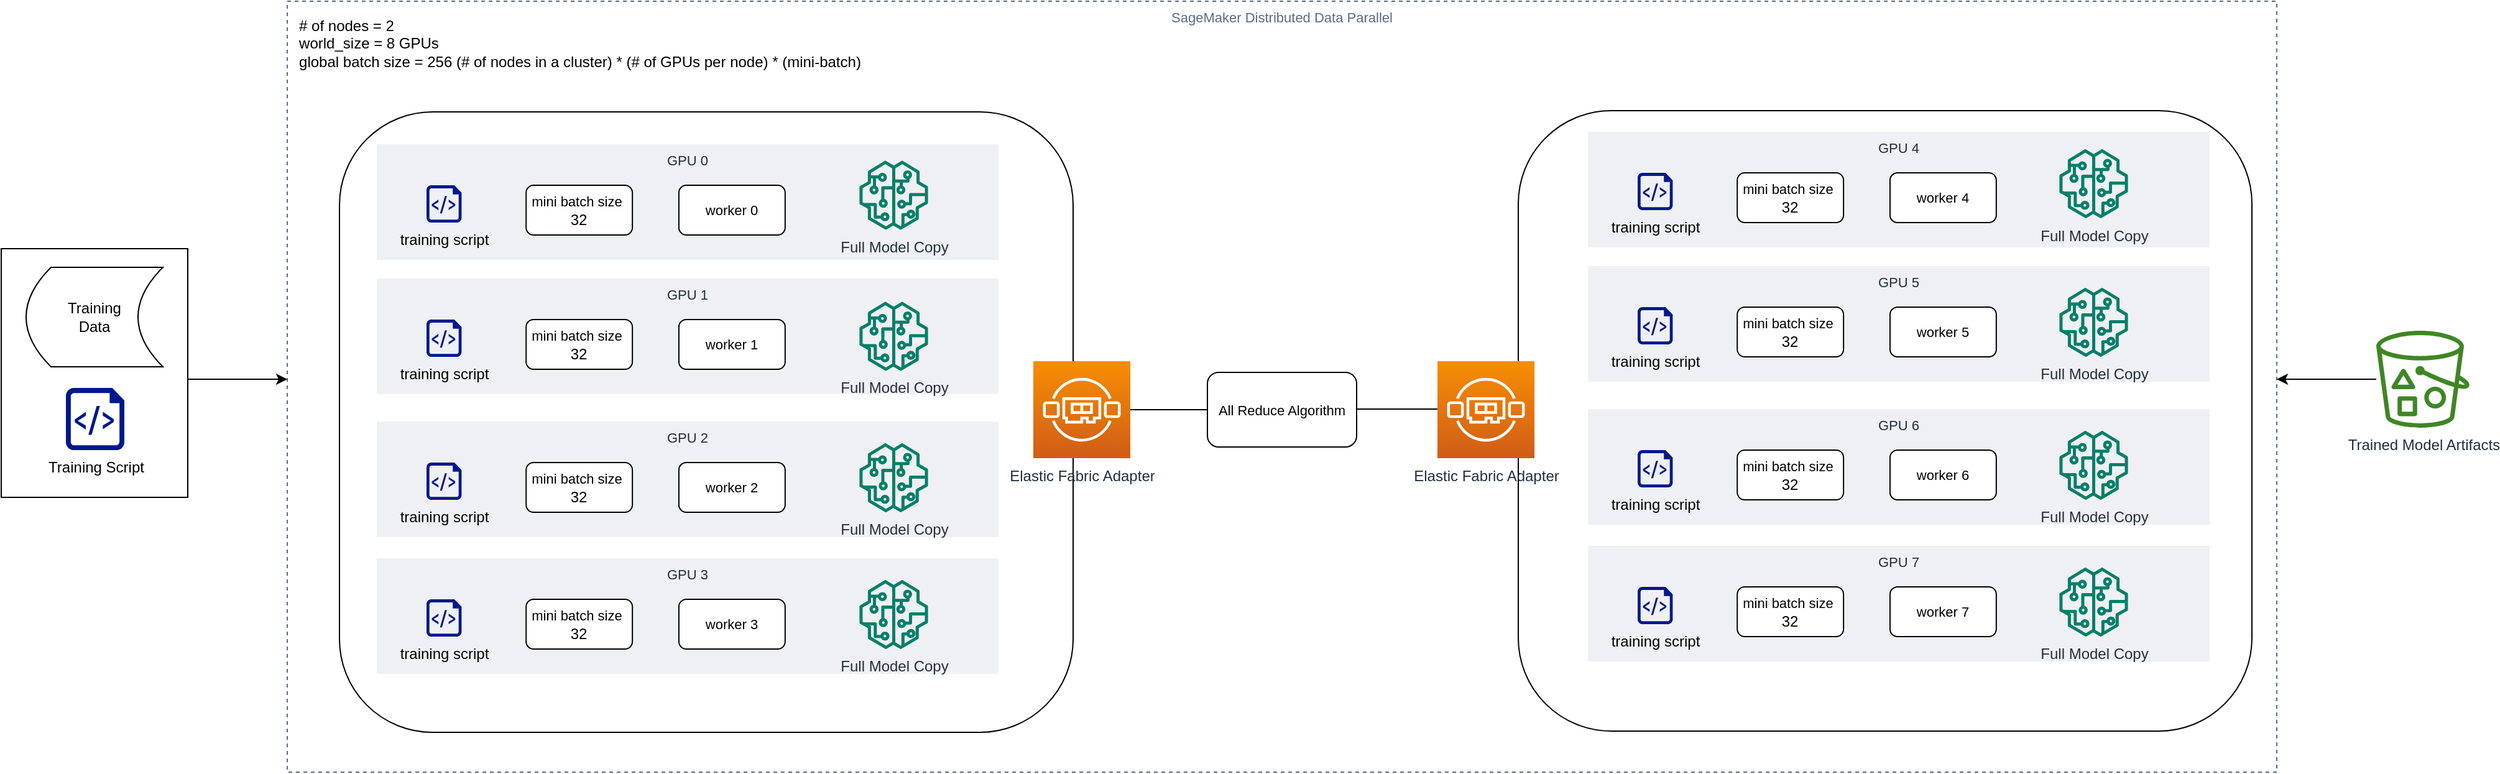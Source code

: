 <mxfile version="17.2.4" type="device"><diagram id="FAnbFt1HwkE7_QSRv2gt" name="Page-1"><mxGraphModel dx="2132" dy="650" grid="1" gridSize="10" guides="1" tooltips="1" connect="1" arrows="1" fold="1" page="1" pageScale="1" pageWidth="850" pageHeight="1100" math="0" shadow="0"><root><mxCell id="0"/><mxCell id="1" parent="0"/><mxCell id="mksyvt8bXkBRGYNB97W2-118" value="SageMaker Distributed Data Parallel" style="fillColor=none;strokeColor=#5A6C86;dashed=1;verticalAlign=top;fontStyle=0;fontColor=#5A6C86;fontSize=11;" parent="1" vertex="1"><mxGeometry x="210" y="81" width="1600" height="620" as="geometry"/></mxCell><mxCell id="mksyvt8bXkBRGYNB97W2-5" style="edgeStyle=orthogonalEdgeStyle;rounded=0;orthogonalLoop=1;jettySize=auto;html=1;" parent="1" edge="1"><mxGeometry relative="1" as="geometry"><mxPoint x="210" y="385" as="targetPoint"/><mxPoint x="130" y="385" as="sourcePoint"/></mxGeometry></mxCell><mxCell id="mksyvt8bXkBRGYNB97W2-80" style="edgeStyle=orthogonalEdgeStyle;rounded=0;orthogonalLoop=1;jettySize=auto;html=1;entryX=1;entryY=0.5;entryDx=0;entryDy=0;fontSize=11;" parent="1" source="mksyvt8bXkBRGYNB97W2-9" edge="1"><mxGeometry relative="1" as="geometry"><mxPoint x="1810" y="385" as="targetPoint"/></mxGeometry></mxCell><mxCell id="mksyvt8bXkBRGYNB97W2-9" value="Trained Model Artifacts" style="sketch=0;outlineConnect=0;fontColor=#232F3E;gradientColor=none;fillColor=#3F8624;strokeColor=none;dashed=0;verticalLabelPosition=bottom;verticalAlign=top;align=center;html=1;fontSize=12;fontStyle=0;aspect=fixed;pointerEvents=1;shape=mxgraph.aws4.bucket_with_objects;" parent="1" vertex="1"><mxGeometry x="1890" y="346" width="75" height="78" as="geometry"/></mxCell><mxCell id="mksyvt8bXkBRGYNB97W2-6" value="&lt;div style=&quot;text-align: left&quot;&gt;&lt;span&gt;# of nodes = 2&lt;/span&gt;&lt;/div&gt;&lt;div style=&quot;text-align: left&quot;&gt;&lt;span&gt;world_size = 8 GPUs&lt;/span&gt;&lt;/div&gt;&lt;div style=&quot;text-align: left&quot;&gt;&lt;span&gt;global batch size = 256 (# of nodes in a cluster) * (# of GPUs per node) * (mini-batch)&lt;/span&gt;&lt;/div&gt;" style="text;html=1;align=center;verticalAlign=middle;resizable=0;points=[];autosize=1;strokeColor=none;fillColor=none;" parent="1" vertex="1"><mxGeometry x="210" y="90" width="470" height="50" as="geometry"/></mxCell><mxCell id="mksyvt8bXkBRGYNB97W2-72" value="" style="group" parent="1" vertex="1" connectable="0"><mxGeometry x="252" y="170" width="648" height="499" as="geometry"/></mxCell><mxCell id="mksyvt8bXkBRGYNB97W2-7" value="" style="rounded=1;whiteSpace=wrap;html=1;" parent="mksyvt8bXkBRGYNB97W2-72" vertex="1"><mxGeometry width="590" height="499" as="geometry"/></mxCell><mxCell id="mksyvt8bXkBRGYNB97W2-14" value="Elastic Fabric Adapter" style="sketch=0;points=[[0,0,0],[0.25,0,0],[0.5,0,0],[0.75,0,0],[1,0,0],[0,1,0],[0.25,1,0],[0.5,1,0],[0.75,1,0],[1,1,0],[0,0.25,0],[0,0.5,0],[0,0.75,0],[1,0.25,0],[1,0.5,0],[1,0.75,0]];outlineConnect=0;fontColor=#232F3E;gradientColor=#F78E04;gradientDirection=north;fillColor=#D05C17;strokeColor=#ffffff;dashed=0;verticalLabelPosition=bottom;verticalAlign=top;align=center;html=1;fontSize=12;fontStyle=0;aspect=fixed;shape=mxgraph.aws4.resourceIcon;resIcon=mxgraph.aws4.elastic_fabric_adapter;" parent="mksyvt8bXkBRGYNB97W2-72" vertex="1"><mxGeometry x="558" y="200.5" width="78" height="78" as="geometry"/></mxCell><mxCell id="mksyvt8bXkBRGYNB97W2-58" value="" style="group" parent="mksyvt8bXkBRGYNB97W2-72" vertex="1" connectable="0"><mxGeometry x="30" y="249" width="510" height="108" as="geometry"/></mxCell><mxCell id="mksyvt8bXkBRGYNB97W2-59" value="GPU 2" style="fillColor=#EFF0F3;strokeColor=none;dashed=0;verticalAlign=top;fontStyle=0;fontColor=#232F3D;fontSize=11;" parent="mksyvt8bXkBRGYNB97W2-58" vertex="1"><mxGeometry width="500" height="93" as="geometry"/></mxCell><mxCell id="mksyvt8bXkBRGYNB97W2-60" value="" style="group" parent="mksyvt8bXkBRGYNB97W2-58" vertex="1" connectable="0"><mxGeometry x="40" y="33" width="470" height="75" as="geometry"/></mxCell><mxCell id="mksyvt8bXkBRGYNB97W2-61" value="training script" style="sketch=0;aspect=fixed;pointerEvents=1;shadow=0;dashed=0;html=1;strokeColor=none;labelPosition=center;verticalLabelPosition=bottom;verticalAlign=top;align=center;fillColor=#00188D;shape=mxgraph.azure.script_file" parent="mksyvt8bXkBRGYNB97W2-60" vertex="1"><mxGeometry width="28.2" height="30" as="geometry"/></mxCell><mxCell id="mksyvt8bXkBRGYNB97W2-62" value="&lt;font style=&quot;font-size: 11px&quot;&gt;mini batch size&amp;nbsp;&lt;br&gt;&lt;/font&gt;32" style="rounded=1;whiteSpace=wrap;html=1;align=center;" parent="mksyvt8bXkBRGYNB97W2-60" vertex="1"><mxGeometry x="80.114" width="85.455" height="40" as="geometry"/></mxCell><mxCell id="mksyvt8bXkBRGYNB97W2-63" value="&lt;span style=&quot;font-size: 11px&quot;&gt;worker 2&lt;/span&gt;" style="rounded=1;whiteSpace=wrap;html=1;align=center;" parent="mksyvt8bXkBRGYNB97W2-60" vertex="1"><mxGeometry x="202.955" width="85.455" height="40" as="geometry"/></mxCell><mxCell id="mksyvt8bXkBRGYNB97W2-121" value="Full Model Copy" style="sketch=0;outlineConnect=0;fontColor=#232F3E;gradientColor=none;fillColor=#067F68;strokeColor=none;dashed=0;verticalLabelPosition=bottom;verticalAlign=top;align=center;html=1;fontSize=12;fontStyle=0;aspect=fixed;pointerEvents=1;shape=mxgraph.aws4.sagemaker_model;" parent="mksyvt8bXkBRGYNB97W2-60" vertex="1"><mxGeometry x="348" y="-15.5" width="55.5" height="55.5" as="geometry"/></mxCell><mxCell id="mksyvt8bXkBRGYNB97W2-48" value="" style="group" parent="mksyvt8bXkBRGYNB97W2-72" vertex="1" connectable="0"><mxGeometry x="30" y="26" width="510" height="108" as="geometry"/></mxCell><mxCell id="mksyvt8bXkBRGYNB97W2-45" value="GPU 0" style="fillColor=#EFF0F3;strokeColor=none;dashed=0;verticalAlign=top;fontStyle=0;fontColor=#232F3D;fontSize=11;" parent="mksyvt8bXkBRGYNB97W2-48" vertex="1"><mxGeometry width="500" height="93" as="geometry"/></mxCell><mxCell id="mksyvt8bXkBRGYNB97W2-43" value="" style="group" parent="mksyvt8bXkBRGYNB97W2-48" vertex="1" connectable="0"><mxGeometry x="40" y="33" width="470" height="75" as="geometry"/></mxCell><mxCell id="mksyvt8bXkBRGYNB97W2-17" value="training script" style="sketch=0;aspect=fixed;pointerEvents=1;shadow=0;dashed=0;html=1;strokeColor=none;labelPosition=center;verticalLabelPosition=bottom;verticalAlign=top;align=center;fillColor=#00188D;shape=mxgraph.azure.script_file" parent="mksyvt8bXkBRGYNB97W2-43" vertex="1"><mxGeometry width="28.2" height="30" as="geometry"/></mxCell><mxCell id="mksyvt8bXkBRGYNB97W2-23" value="&lt;font style=&quot;font-size: 11px&quot;&gt;mini batch size&amp;nbsp;&lt;br&gt;&lt;/font&gt;32" style="rounded=1;whiteSpace=wrap;html=1;align=center;" parent="mksyvt8bXkBRGYNB97W2-43" vertex="1"><mxGeometry x="80.114" width="85.455" height="40" as="geometry"/></mxCell><mxCell id="mksyvt8bXkBRGYNB97W2-30" value="&lt;span style=&quot;font-size: 11px&quot;&gt;worker 0&lt;/span&gt;" style="rounded=1;whiteSpace=wrap;html=1;align=center;" parent="mksyvt8bXkBRGYNB97W2-43" vertex="1"><mxGeometry x="202.955" width="85.455" height="40" as="geometry"/></mxCell><mxCell id="mksyvt8bXkBRGYNB97W2-119" value="Full Model Copy" style="sketch=0;outlineConnect=0;fontColor=#232F3E;gradientColor=none;fillColor=#067F68;strokeColor=none;dashed=0;verticalLabelPosition=bottom;verticalAlign=top;align=center;html=1;fontSize=12;fontStyle=0;aspect=fixed;pointerEvents=1;shape=mxgraph.aws4.sagemaker_model;" parent="mksyvt8bXkBRGYNB97W2-48" vertex="1"><mxGeometry x="388" y="13.25" width="55.5" height="55.5" as="geometry"/></mxCell><mxCell id="mksyvt8bXkBRGYNB97W2-65" value="" style="group" parent="mksyvt8bXkBRGYNB97W2-72" vertex="1" connectable="0"><mxGeometry x="30" y="359" width="510" height="108" as="geometry"/></mxCell><mxCell id="mksyvt8bXkBRGYNB97W2-66" value="GPU 3" style="fillColor=#EFF0F3;strokeColor=none;dashed=0;verticalAlign=top;fontStyle=0;fontColor=#232F3D;fontSize=11;" parent="mksyvt8bXkBRGYNB97W2-65" vertex="1"><mxGeometry width="500" height="93" as="geometry"/></mxCell><mxCell id="mksyvt8bXkBRGYNB97W2-67" value="" style="group" parent="mksyvt8bXkBRGYNB97W2-65" vertex="1" connectable="0"><mxGeometry x="40" y="33" width="470" height="75" as="geometry"/></mxCell><mxCell id="mksyvt8bXkBRGYNB97W2-68" value="training script" style="sketch=0;aspect=fixed;pointerEvents=1;shadow=0;dashed=0;html=1;strokeColor=none;labelPosition=center;verticalLabelPosition=bottom;verticalAlign=top;align=center;fillColor=#00188D;shape=mxgraph.azure.script_file" parent="mksyvt8bXkBRGYNB97W2-67" vertex="1"><mxGeometry width="28.2" height="30" as="geometry"/></mxCell><mxCell id="mksyvt8bXkBRGYNB97W2-69" value="&lt;font style=&quot;font-size: 11px&quot;&gt;mini batch size&amp;nbsp;&lt;br&gt;&lt;/font&gt;32" style="rounded=1;whiteSpace=wrap;html=1;align=center;" parent="mksyvt8bXkBRGYNB97W2-67" vertex="1"><mxGeometry x="80.114" width="85.455" height="40" as="geometry"/></mxCell><mxCell id="mksyvt8bXkBRGYNB97W2-70" value="&lt;span style=&quot;font-size: 11px&quot;&gt;worker 3&lt;/span&gt;" style="rounded=1;whiteSpace=wrap;html=1;align=center;" parent="mksyvt8bXkBRGYNB97W2-67" vertex="1"><mxGeometry x="202.955" width="85.455" height="40" as="geometry"/></mxCell><mxCell id="mksyvt8bXkBRGYNB97W2-122" value="Full Model Copy" style="sketch=0;outlineConnect=0;fontColor=#232F3E;gradientColor=none;fillColor=#067F68;strokeColor=none;dashed=0;verticalLabelPosition=bottom;verticalAlign=top;align=center;html=1;fontSize=12;fontStyle=0;aspect=fixed;pointerEvents=1;shape=mxgraph.aws4.sagemaker_model;" parent="mksyvt8bXkBRGYNB97W2-67" vertex="1"><mxGeometry x="348" y="-15.5" width="55.5" height="55.5" as="geometry"/></mxCell><mxCell id="mksyvt8bXkBRGYNB97W2-73" value="" style="group" parent="mksyvt8bXkBRGYNB97W2-72" vertex="1" connectable="0"><mxGeometry x="30" y="134" width="510" height="108" as="geometry"/></mxCell><mxCell id="mksyvt8bXkBRGYNB97W2-74" value="GPU 1" style="fillColor=#EFF0F3;strokeColor=none;dashed=0;verticalAlign=top;fontStyle=0;fontColor=#232F3D;fontSize=11;" parent="mksyvt8bXkBRGYNB97W2-73" vertex="1"><mxGeometry width="500" height="93" as="geometry"/></mxCell><mxCell id="mksyvt8bXkBRGYNB97W2-75" value="" style="group" parent="mksyvt8bXkBRGYNB97W2-73" vertex="1" connectable="0"><mxGeometry x="40" y="33" width="470" height="75" as="geometry"/></mxCell><mxCell id="mksyvt8bXkBRGYNB97W2-76" value="training script" style="sketch=0;aspect=fixed;pointerEvents=1;shadow=0;dashed=0;html=1;strokeColor=none;labelPosition=center;verticalLabelPosition=bottom;verticalAlign=top;align=center;fillColor=#00188D;shape=mxgraph.azure.script_file" parent="mksyvt8bXkBRGYNB97W2-75" vertex="1"><mxGeometry width="28.2" height="30" as="geometry"/></mxCell><mxCell id="mksyvt8bXkBRGYNB97W2-77" value="&lt;font style=&quot;font-size: 11px&quot;&gt;mini batch size&amp;nbsp;&lt;br&gt;&lt;/font&gt;32" style="rounded=1;whiteSpace=wrap;html=1;align=center;" parent="mksyvt8bXkBRGYNB97W2-75" vertex="1"><mxGeometry x="80.114" width="85.455" height="40" as="geometry"/></mxCell><mxCell id="mksyvt8bXkBRGYNB97W2-78" value="&lt;span style=&quot;font-size: 11px&quot;&gt;worker 1&lt;/span&gt;" style="rounded=1;whiteSpace=wrap;html=1;align=center;" parent="mksyvt8bXkBRGYNB97W2-75" vertex="1"><mxGeometry x="202.955" width="85.455" height="40" as="geometry"/></mxCell><mxCell id="mksyvt8bXkBRGYNB97W2-120" value="Full Model Copy" style="sketch=0;outlineConnect=0;fontColor=#232F3E;gradientColor=none;fillColor=#067F68;strokeColor=none;dashed=0;verticalLabelPosition=bottom;verticalAlign=top;align=center;html=1;fontSize=12;fontStyle=0;aspect=fixed;pointerEvents=1;shape=mxgraph.aws4.sagemaker_model;" parent="mksyvt8bXkBRGYNB97W2-73" vertex="1"><mxGeometry x="388" y="18.75" width="55.5" height="55.5" as="geometry"/></mxCell><mxCell id="mksyvt8bXkBRGYNB97W2-81" value="" style="group" parent="1" vertex="1" connectable="0"><mxGeometry x="1200" y="160" width="648" height="499" as="geometry"/></mxCell><mxCell id="mksyvt8bXkBRGYNB97W2-82" value="" style="rounded=1;whiteSpace=wrap;html=1;" parent="mksyvt8bXkBRGYNB97W2-81" vertex="1"><mxGeometry y="9" width="590" height="499" as="geometry"/></mxCell><mxCell id="mksyvt8bXkBRGYNB97W2-84" value="" style="group" parent="mksyvt8bXkBRGYNB97W2-81" vertex="1" connectable="0"><mxGeometry x="56" y="249" width="510" height="108" as="geometry"/></mxCell><mxCell id="mksyvt8bXkBRGYNB97W2-85" value="GPU 6" style="fillColor=#EFF0F3;strokeColor=none;dashed=0;verticalAlign=top;fontStyle=0;fontColor=#232F3D;fontSize=11;" parent="mksyvt8bXkBRGYNB97W2-84" vertex="1"><mxGeometry width="500" height="93" as="geometry"/></mxCell><mxCell id="mksyvt8bXkBRGYNB97W2-86" value="" style="group" parent="mksyvt8bXkBRGYNB97W2-84" vertex="1" connectable="0"><mxGeometry x="40" y="33" width="470" height="75" as="geometry"/></mxCell><mxCell id="mksyvt8bXkBRGYNB97W2-87" value="training script" style="sketch=0;aspect=fixed;pointerEvents=1;shadow=0;dashed=0;html=1;strokeColor=none;labelPosition=center;verticalLabelPosition=bottom;verticalAlign=top;align=center;fillColor=#00188D;shape=mxgraph.azure.script_file" parent="mksyvt8bXkBRGYNB97W2-86" vertex="1"><mxGeometry width="28.2" height="30" as="geometry"/></mxCell><mxCell id="mksyvt8bXkBRGYNB97W2-88" value="&lt;font style=&quot;font-size: 11px&quot;&gt;mini batch size&amp;nbsp;&lt;br&gt;&lt;/font&gt;32" style="rounded=1;whiteSpace=wrap;html=1;align=center;" parent="mksyvt8bXkBRGYNB97W2-86" vertex="1"><mxGeometry x="80.114" width="85.455" height="40" as="geometry"/></mxCell><mxCell id="mksyvt8bXkBRGYNB97W2-89" value="&lt;span style=&quot;font-size: 11px&quot;&gt;worker 6&lt;/span&gt;" style="rounded=1;whiteSpace=wrap;html=1;align=center;" parent="mksyvt8bXkBRGYNB97W2-86" vertex="1"><mxGeometry x="202.955" width="85.455" height="40" as="geometry"/></mxCell><mxCell id="mksyvt8bXkBRGYNB97W2-125" value="Full Model Copy" style="sketch=0;outlineConnect=0;fontColor=#232F3E;gradientColor=none;fillColor=#067F68;strokeColor=none;dashed=0;verticalLabelPosition=bottom;verticalAlign=top;align=center;html=1;fontSize=12;fontStyle=0;aspect=fixed;pointerEvents=1;shape=mxgraph.aws4.sagemaker_model;" parent="mksyvt8bXkBRGYNB97W2-86" vertex="1"><mxGeometry x="339" y="-15.5" width="55.5" height="55.5" as="geometry"/></mxCell><mxCell id="mksyvt8bXkBRGYNB97W2-91" value="" style="group" parent="mksyvt8bXkBRGYNB97W2-81" vertex="1" connectable="0"><mxGeometry x="56" y="26" width="510" height="108" as="geometry"/></mxCell><mxCell id="mksyvt8bXkBRGYNB97W2-92" value="GPU 4" style="fillColor=#EFF0F3;strokeColor=none;dashed=0;verticalAlign=top;fontStyle=0;fontColor=#232F3D;fontSize=11;" parent="mksyvt8bXkBRGYNB97W2-91" vertex="1"><mxGeometry width="500" height="93" as="geometry"/></mxCell><mxCell id="mksyvt8bXkBRGYNB97W2-93" value="" style="group" parent="mksyvt8bXkBRGYNB97W2-91" vertex="1" connectable="0"><mxGeometry x="40" y="33" width="470" height="75" as="geometry"/></mxCell><mxCell id="mksyvt8bXkBRGYNB97W2-94" value="training script" style="sketch=0;aspect=fixed;pointerEvents=1;shadow=0;dashed=0;html=1;strokeColor=none;labelPosition=center;verticalLabelPosition=bottom;verticalAlign=top;align=center;fillColor=#00188D;shape=mxgraph.azure.script_file" parent="mksyvt8bXkBRGYNB97W2-93" vertex="1"><mxGeometry width="28.2" height="30" as="geometry"/></mxCell><mxCell id="mksyvt8bXkBRGYNB97W2-95" value="&lt;font style=&quot;font-size: 11px&quot;&gt;mini batch size&amp;nbsp;&lt;br&gt;&lt;/font&gt;32" style="rounded=1;whiteSpace=wrap;html=1;align=center;" parent="mksyvt8bXkBRGYNB97W2-93" vertex="1"><mxGeometry x="80.114" width="85.455" height="40" as="geometry"/></mxCell><mxCell id="mksyvt8bXkBRGYNB97W2-96" value="&lt;span style=&quot;font-size: 11px&quot;&gt;worker 4&lt;/span&gt;" style="rounded=1;whiteSpace=wrap;html=1;align=center;" parent="mksyvt8bXkBRGYNB97W2-93" vertex="1"><mxGeometry x="202.955" width="85.455" height="40" as="geometry"/></mxCell><mxCell id="mksyvt8bXkBRGYNB97W2-123" value="Full Model Copy" style="sketch=0;outlineConnect=0;fontColor=#232F3E;gradientColor=none;fillColor=#067F68;strokeColor=none;dashed=0;verticalLabelPosition=bottom;verticalAlign=top;align=center;html=1;fontSize=12;fontStyle=0;aspect=fixed;pointerEvents=1;shape=mxgraph.aws4.sagemaker_model;" parent="mksyvt8bXkBRGYNB97W2-91" vertex="1"><mxGeometry x="379" y="14" width="55.5" height="55.5" as="geometry"/></mxCell><mxCell id="mksyvt8bXkBRGYNB97W2-98" value="" style="group" parent="mksyvt8bXkBRGYNB97W2-81" vertex="1" connectable="0"><mxGeometry x="56" y="359" width="510" height="108" as="geometry"/></mxCell><mxCell id="mksyvt8bXkBRGYNB97W2-99" value="GPU 7" style="fillColor=#EFF0F3;strokeColor=none;dashed=0;verticalAlign=top;fontStyle=0;fontColor=#232F3D;fontSize=11;" parent="mksyvt8bXkBRGYNB97W2-98" vertex="1"><mxGeometry width="500" height="93" as="geometry"/></mxCell><mxCell id="mksyvt8bXkBRGYNB97W2-100" value="" style="group" parent="mksyvt8bXkBRGYNB97W2-98" vertex="1" connectable="0"><mxGeometry x="40" y="33" width="470" height="75" as="geometry"/></mxCell><mxCell id="mksyvt8bXkBRGYNB97W2-101" value="training script" style="sketch=0;aspect=fixed;pointerEvents=1;shadow=0;dashed=0;html=1;strokeColor=none;labelPosition=center;verticalLabelPosition=bottom;verticalAlign=top;align=center;fillColor=#00188D;shape=mxgraph.azure.script_file" parent="mksyvt8bXkBRGYNB97W2-100" vertex="1"><mxGeometry width="28.2" height="30" as="geometry"/></mxCell><mxCell id="mksyvt8bXkBRGYNB97W2-102" value="&lt;font style=&quot;font-size: 11px&quot;&gt;mini batch size&amp;nbsp;&lt;br&gt;&lt;/font&gt;32" style="rounded=1;whiteSpace=wrap;html=1;align=center;" parent="mksyvt8bXkBRGYNB97W2-100" vertex="1"><mxGeometry x="80.114" width="85.455" height="40" as="geometry"/></mxCell><mxCell id="mksyvt8bXkBRGYNB97W2-103" value="&lt;span style=&quot;font-size: 11px&quot;&gt;worker 7&lt;/span&gt;" style="rounded=1;whiteSpace=wrap;html=1;align=center;" parent="mksyvt8bXkBRGYNB97W2-100" vertex="1"><mxGeometry x="202.955" width="85.455" height="40" as="geometry"/></mxCell><mxCell id="mksyvt8bXkBRGYNB97W2-126" value="Full Model Copy" style="sketch=0;outlineConnect=0;fontColor=#232F3E;gradientColor=none;fillColor=#067F68;strokeColor=none;dashed=0;verticalLabelPosition=bottom;verticalAlign=top;align=center;html=1;fontSize=12;fontStyle=0;aspect=fixed;pointerEvents=1;shape=mxgraph.aws4.sagemaker_model;" parent="mksyvt8bXkBRGYNB97W2-100" vertex="1"><mxGeometry x="339" y="-15.5" width="55.5" height="55.5" as="geometry"/></mxCell><mxCell id="mksyvt8bXkBRGYNB97W2-105" value="" style="group" parent="mksyvt8bXkBRGYNB97W2-81" vertex="1" connectable="0"><mxGeometry x="56" y="134" width="510" height="108" as="geometry"/></mxCell><mxCell id="mksyvt8bXkBRGYNB97W2-106" value="GPU 5" style="fillColor=#EFF0F3;strokeColor=none;dashed=0;verticalAlign=top;fontStyle=0;fontColor=#232F3D;fontSize=11;" parent="mksyvt8bXkBRGYNB97W2-105" vertex="1"><mxGeometry width="500" height="93" as="geometry"/></mxCell><mxCell id="mksyvt8bXkBRGYNB97W2-107" value="" style="group" parent="mksyvt8bXkBRGYNB97W2-105" vertex="1" connectable="0"><mxGeometry x="40" y="33" width="470" height="75" as="geometry"/></mxCell><mxCell id="mksyvt8bXkBRGYNB97W2-108" value="training script" style="sketch=0;aspect=fixed;pointerEvents=1;shadow=0;dashed=0;html=1;strokeColor=none;labelPosition=center;verticalLabelPosition=bottom;verticalAlign=top;align=center;fillColor=#00188D;shape=mxgraph.azure.script_file" parent="mksyvt8bXkBRGYNB97W2-107" vertex="1"><mxGeometry width="28.2" height="30" as="geometry"/></mxCell><mxCell id="mksyvt8bXkBRGYNB97W2-109" value="&lt;font style=&quot;font-size: 11px&quot;&gt;mini batch size&amp;nbsp;&lt;br&gt;&lt;/font&gt;32" style="rounded=1;whiteSpace=wrap;html=1;align=center;" parent="mksyvt8bXkBRGYNB97W2-107" vertex="1"><mxGeometry x="80.114" width="85.455" height="40" as="geometry"/></mxCell><mxCell id="mksyvt8bXkBRGYNB97W2-110" value="&lt;span style=&quot;font-size: 11px&quot;&gt;worker 5&lt;/span&gt;" style="rounded=1;whiteSpace=wrap;html=1;align=center;" parent="mksyvt8bXkBRGYNB97W2-107" vertex="1"><mxGeometry x="202.955" width="85.455" height="40" as="geometry"/></mxCell><mxCell id="mksyvt8bXkBRGYNB97W2-124" value="Full Model Copy" style="sketch=0;outlineConnect=0;fontColor=#232F3E;gradientColor=none;fillColor=#067F68;strokeColor=none;dashed=0;verticalLabelPosition=bottom;verticalAlign=top;align=center;html=1;fontSize=12;fontStyle=0;aspect=fixed;pointerEvents=1;shape=mxgraph.aws4.sagemaker_model;" parent="mksyvt8bXkBRGYNB97W2-107" vertex="1"><mxGeometry x="339" y="-15.5" width="55.5" height="55.5" as="geometry"/></mxCell><mxCell id="mksyvt8bXkBRGYNB97W2-112" value="Elastic Fabric Adapter" style="sketch=0;points=[[0,0,0],[0.25,0,0],[0.5,0,0],[0.75,0,0],[1,0,0],[0,1,0],[0.25,1,0],[0.5,1,0],[0.75,1,0],[1,1,0],[0,0.25,0],[0,0.5,0],[0,0.75,0],[1,0.25,0],[1,0.5,0],[1,0.75,0]];outlineConnect=0;fontColor=#232F3E;gradientColor=#F78E04;gradientDirection=north;fillColor=#D05C17;strokeColor=#ffffff;dashed=0;verticalLabelPosition=bottom;verticalAlign=top;align=center;html=1;fontSize=12;fontStyle=0;aspect=fixed;shape=mxgraph.aws4.resourceIcon;resIcon=mxgraph.aws4.elastic_fabric_adapter;" parent="1" vertex="1"><mxGeometry x="1135" y="370.5" width="78" height="78" as="geometry"/></mxCell><mxCell id="mksyvt8bXkBRGYNB97W2-113" value="All Reduce Algorithm" style="rounded=1;whiteSpace=wrap;html=1;fontSize=11;" parent="1" vertex="1"><mxGeometry x="950" y="379.5" width="120" height="60" as="geometry"/></mxCell><mxCell id="mksyvt8bXkBRGYNB97W2-116" value="" style="endArrow=none;html=1;rounded=0;fontSize=11;exitX=1;exitY=0.5;exitDx=0;exitDy=0;exitPerimeter=0;entryX=0;entryY=0.5;entryDx=0;entryDy=0;" parent="1" source="mksyvt8bXkBRGYNB97W2-14" target="mksyvt8bXkBRGYNB97W2-113" edge="1"><mxGeometry width="50" height="50" relative="1" as="geometry"><mxPoint x="1060" y="420" as="sourcePoint"/><mxPoint x="1110" y="370" as="targetPoint"/></mxGeometry></mxCell><mxCell id="mksyvt8bXkBRGYNB97W2-117" value="" style="endArrow=none;html=1;rounded=0;fontSize=11;entryX=0;entryY=0.5;entryDx=0;entryDy=0;" parent="1" edge="1"><mxGeometry width="50" height="50" relative="1" as="geometry"><mxPoint x="1070" y="409" as="sourcePoint"/><mxPoint x="1135" y="409" as="targetPoint"/></mxGeometry></mxCell><mxCell id="nGTaNqGY9viV_TZ8AWJC-3" value="" style="group" vertex="1" connectable="0" parent="1"><mxGeometry x="-20" y="280" width="150" height="200" as="geometry"/></mxCell><mxCell id="nGTaNqGY9viV_TZ8AWJC-2" value="" style="rounded=0;whiteSpace=wrap;html=1;" vertex="1" parent="nGTaNqGY9viV_TZ8AWJC-3"><mxGeometry width="150" height="200" as="geometry"/></mxCell><mxCell id="mksyvt8bXkBRGYNB97W2-4" value="Training &lt;br&gt;Data" style="shape=dataStorage;whiteSpace=wrap;html=1;fixedSize=1;" parent="nGTaNqGY9viV_TZ8AWJC-3" vertex="1"><mxGeometry x="20" y="15" width="110" height="80" as="geometry"/></mxCell><mxCell id="nGTaNqGY9viV_TZ8AWJC-1" value="Training Script" style="sketch=0;aspect=fixed;pointerEvents=1;shadow=0;dashed=0;html=1;strokeColor=none;labelPosition=center;verticalLabelPosition=bottom;verticalAlign=top;align=center;fillColor=#00188D;shape=mxgraph.azure.script_file" vertex="1" parent="nGTaNqGY9viV_TZ8AWJC-3"><mxGeometry x="52" y="112" width="47" height="50" as="geometry"/></mxCell></root></mxGraphModel></diagram></mxfile>